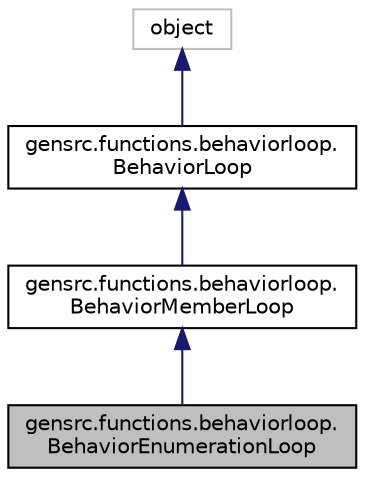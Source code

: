 digraph "gensrc.functions.behaviorloop.BehaviorEnumerationLoop"
{
  edge [fontname="Helvetica",fontsize="10",labelfontname="Helvetica",labelfontsize="10"];
  node [fontname="Helvetica",fontsize="10",shape=record];
  Node0 [label="gensrc.functions.behaviorloop.\lBehaviorEnumerationLoop",height=0.2,width=0.4,color="black", fillcolor="grey75", style="filled", fontcolor="black"];
  Node1 -> Node0 [dir="back",color="midnightblue",fontsize="10",style="solid",fontname="Helvetica"];
  Node1 [label="gensrc.functions.behaviorloop.\lBehaviorMemberLoop",height=0.2,width=0.4,color="black", fillcolor="white", style="filled",URL="$classgensrc_1_1functions_1_1behaviorloop_1_1_behavior_member_loop.html"];
  Node2 -> Node1 [dir="back",color="midnightblue",fontsize="10",style="solid",fontname="Helvetica"];
  Node2 [label="gensrc.functions.behaviorloop.\lBehaviorLoop",height=0.2,width=0.4,color="black", fillcolor="white", style="filled",URL="$classgensrc_1_1functions_1_1behaviorloop_1_1_behavior_loop.html"];
  Node3 -> Node2 [dir="back",color="midnightblue",fontsize="10",style="solid",fontname="Helvetica"];
  Node3 [label="object",height=0.2,width=0.4,color="grey75", fillcolor="white", style="filled"];
}
